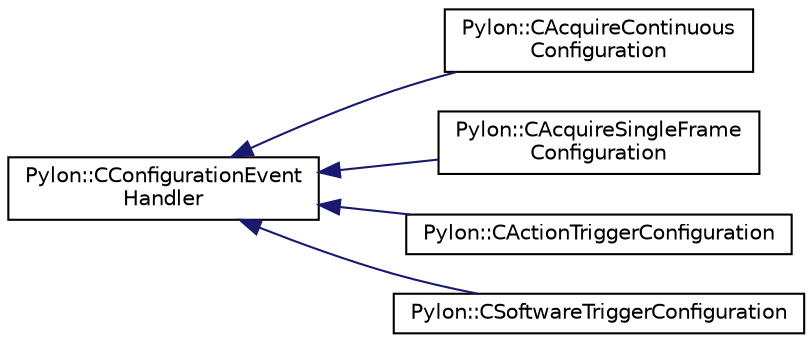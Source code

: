 digraph "Graphical Class Hierarchy"
{
  edge [fontname="Helvetica",fontsize="10",labelfontname="Helvetica",labelfontsize="10"];
  node [fontname="Helvetica",fontsize="10",shape=record];
  rankdir="LR";
  Node1 [label="Pylon::CConfigurationEvent\lHandler",height=0.2,width=0.4,color="black", fillcolor="white", style="filled",URL="$class_pylon_1_1_c_configuration_event_handler.html",tooltip="The configuration event handler base class. "];
  Node1 -> Node2 [dir="back",color="midnightblue",fontsize="10",style="solid",fontname="Helvetica"];
  Node2 [label="Pylon::CAcquireContinuous\lConfiguration",height=0.2,width=0.4,color="black", fillcolor="white", style="filled",URL="$class_pylon_1_1_c_acquire_continuous_configuration.html",tooltip="Changes the configuration of the camera to free-running continuous acquisition. "];
  Node1 -> Node3 [dir="back",color="midnightblue",fontsize="10",style="solid",fontname="Helvetica"];
  Node3 [label="Pylon::CAcquireSingleFrame\lConfiguration",height=0.2,width=0.4,color="black", fillcolor="white", style="filled",URL="$class_pylon_1_1_c_acquire_single_frame_configuration.html",tooltip="An instant camera configuration for single frame acquisition, Use together with CInstantCamera::GrabO..."];
  Node1 -> Node4 [dir="back",color="midnightblue",fontsize="10",style="solid",fontname="Helvetica"];
  Node4 [label="Pylon::CActionTriggerConfiguration",height=0.2,width=0.4,color="black", fillcolor="white", style="filled",URL="$class_pylon_1_1_c_action_trigger_configuration.html",tooltip="Changes the configuration of the camera so that it is triggered by the first available action command..."];
  Node1 -> Node5 [dir="back",color="midnightblue",fontsize="10",style="solid",fontname="Helvetica"];
  Node5 [label="Pylon::CSoftwareTriggerConfiguration",height=0.2,width=0.4,color="black", fillcolor="white", style="filled",URL="$class_pylon_1_1_c_software_trigger_configuration.html",tooltip="Changes the configuration of the camera so that the acquisition of frames is triggered by software tr..."];
}
